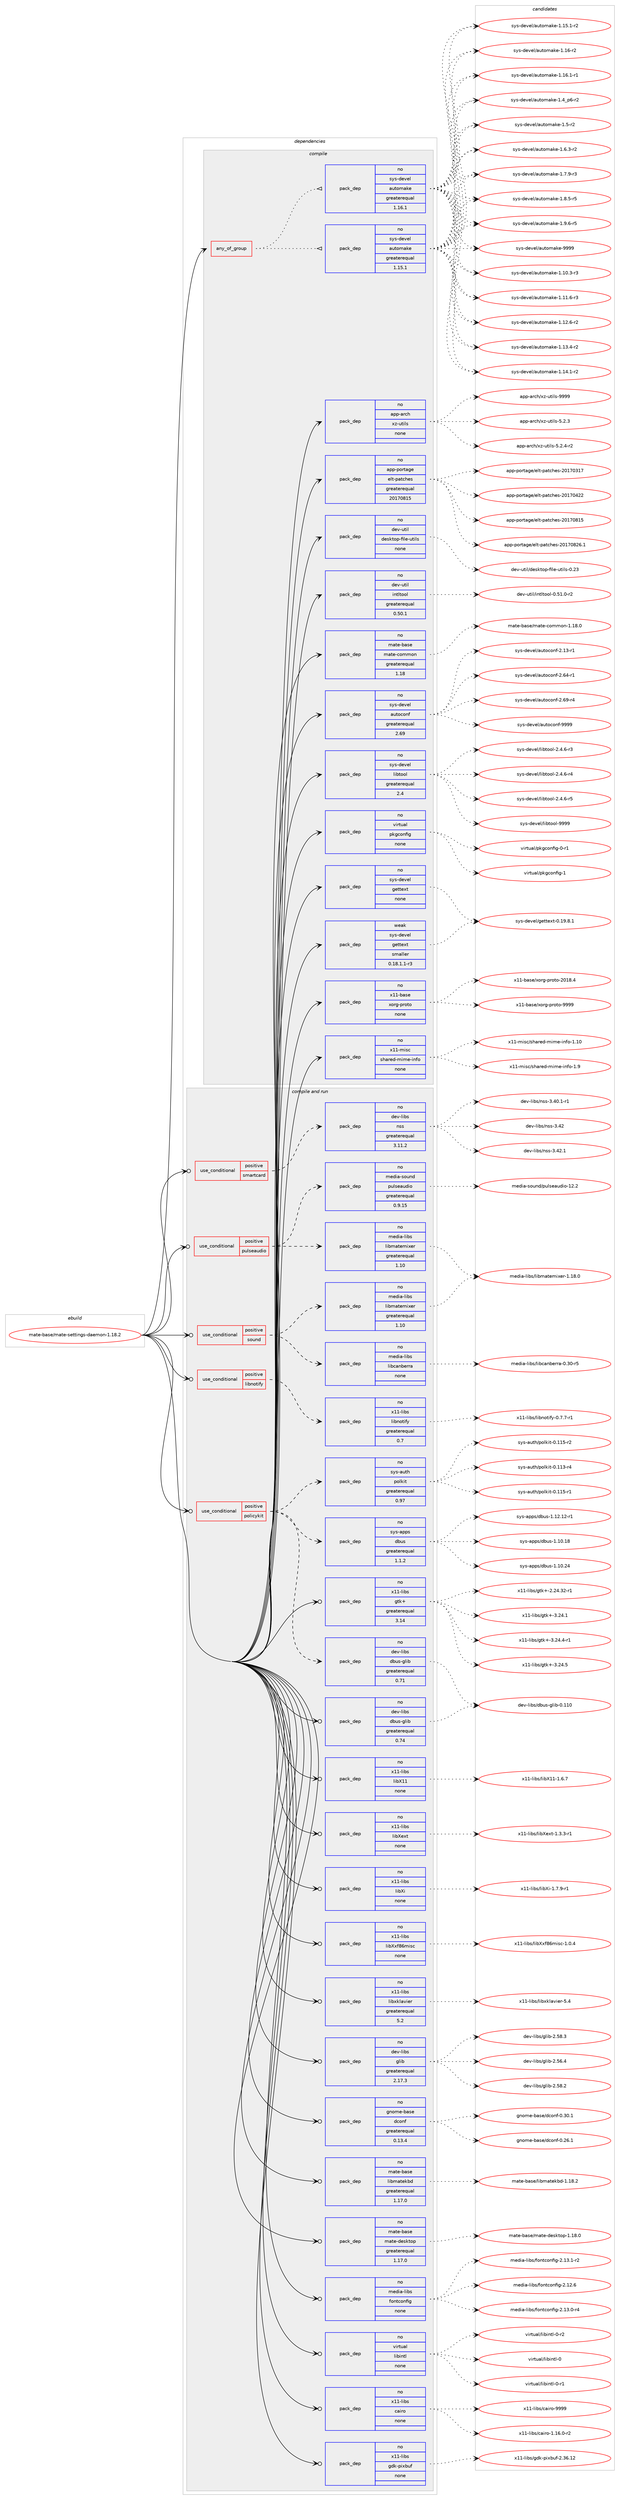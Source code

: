 digraph prolog {

# *************
# Graph options
# *************

newrank=true;
concentrate=true;
compound=true;
graph [rankdir=LR,fontname=Helvetica,fontsize=10,ranksep=1.5];#, ranksep=2.5, nodesep=0.2];
edge  [arrowhead=vee];
node  [fontname=Helvetica,fontsize=10];

# **********
# The ebuild
# **********

subgraph cluster_leftcol {
color=gray;
rank=same;
label=<<i>ebuild</i>>;
id [label="mate-base/mate-settings-daemon-1.18.2", color=red, width=4, href="../mate-base/mate-settings-daemon-1.18.2.svg"];
}

# ****************
# The dependencies
# ****************

subgraph cluster_midcol {
color=gray;
label=<<i>dependencies</i>>;
subgraph cluster_compile {
fillcolor="#eeeeee";
style=filled;
label=<<i>compile</i>>;
subgraph any24504 {
dependency1598183 [label=<<TABLE BORDER="0" CELLBORDER="1" CELLSPACING="0" CELLPADDING="4"><TR><TD CELLPADDING="10">any_of_group</TD></TR></TABLE>>, shape=none, color=red];subgraph pack1141553 {
dependency1598184 [label=<<TABLE BORDER="0" CELLBORDER="1" CELLSPACING="0" CELLPADDING="4" WIDTH="220"><TR><TD ROWSPAN="6" CELLPADDING="30">pack_dep</TD></TR><TR><TD WIDTH="110">no</TD></TR><TR><TD>sys-devel</TD></TR><TR><TD>automake</TD></TR><TR><TD>greaterequal</TD></TR><TR><TD>1.16.1</TD></TR></TABLE>>, shape=none, color=blue];
}
dependency1598183:e -> dependency1598184:w [weight=20,style="dotted",arrowhead="oinv"];
subgraph pack1141554 {
dependency1598185 [label=<<TABLE BORDER="0" CELLBORDER="1" CELLSPACING="0" CELLPADDING="4" WIDTH="220"><TR><TD ROWSPAN="6" CELLPADDING="30">pack_dep</TD></TR><TR><TD WIDTH="110">no</TD></TR><TR><TD>sys-devel</TD></TR><TR><TD>automake</TD></TR><TR><TD>greaterequal</TD></TR><TR><TD>1.15.1</TD></TR></TABLE>>, shape=none, color=blue];
}
dependency1598183:e -> dependency1598185:w [weight=20,style="dotted",arrowhead="oinv"];
}
id:e -> dependency1598183:w [weight=20,style="solid",arrowhead="vee"];
subgraph pack1141555 {
dependency1598186 [label=<<TABLE BORDER="0" CELLBORDER="1" CELLSPACING="0" CELLPADDING="4" WIDTH="220"><TR><TD ROWSPAN="6" CELLPADDING="30">pack_dep</TD></TR><TR><TD WIDTH="110">no</TD></TR><TR><TD>app-arch</TD></TR><TR><TD>xz-utils</TD></TR><TR><TD>none</TD></TR><TR><TD></TD></TR></TABLE>>, shape=none, color=blue];
}
id:e -> dependency1598186:w [weight=20,style="solid",arrowhead="vee"];
subgraph pack1141556 {
dependency1598187 [label=<<TABLE BORDER="0" CELLBORDER="1" CELLSPACING="0" CELLPADDING="4" WIDTH="220"><TR><TD ROWSPAN="6" CELLPADDING="30">pack_dep</TD></TR><TR><TD WIDTH="110">no</TD></TR><TR><TD>app-portage</TD></TR><TR><TD>elt-patches</TD></TR><TR><TD>greaterequal</TD></TR><TR><TD>20170815</TD></TR></TABLE>>, shape=none, color=blue];
}
id:e -> dependency1598187:w [weight=20,style="solid",arrowhead="vee"];
subgraph pack1141557 {
dependency1598188 [label=<<TABLE BORDER="0" CELLBORDER="1" CELLSPACING="0" CELLPADDING="4" WIDTH="220"><TR><TD ROWSPAN="6" CELLPADDING="30">pack_dep</TD></TR><TR><TD WIDTH="110">no</TD></TR><TR><TD>dev-util</TD></TR><TR><TD>desktop-file-utils</TD></TR><TR><TD>none</TD></TR><TR><TD></TD></TR></TABLE>>, shape=none, color=blue];
}
id:e -> dependency1598188:w [weight=20,style="solid",arrowhead="vee"];
subgraph pack1141558 {
dependency1598189 [label=<<TABLE BORDER="0" CELLBORDER="1" CELLSPACING="0" CELLPADDING="4" WIDTH="220"><TR><TD ROWSPAN="6" CELLPADDING="30">pack_dep</TD></TR><TR><TD WIDTH="110">no</TD></TR><TR><TD>dev-util</TD></TR><TR><TD>intltool</TD></TR><TR><TD>greaterequal</TD></TR><TR><TD>0.50.1</TD></TR></TABLE>>, shape=none, color=blue];
}
id:e -> dependency1598189:w [weight=20,style="solid",arrowhead="vee"];
subgraph pack1141559 {
dependency1598190 [label=<<TABLE BORDER="0" CELLBORDER="1" CELLSPACING="0" CELLPADDING="4" WIDTH="220"><TR><TD ROWSPAN="6" CELLPADDING="30">pack_dep</TD></TR><TR><TD WIDTH="110">no</TD></TR><TR><TD>mate-base</TD></TR><TR><TD>mate-common</TD></TR><TR><TD>greaterequal</TD></TR><TR><TD>1.18</TD></TR></TABLE>>, shape=none, color=blue];
}
id:e -> dependency1598190:w [weight=20,style="solid",arrowhead="vee"];
subgraph pack1141560 {
dependency1598191 [label=<<TABLE BORDER="0" CELLBORDER="1" CELLSPACING="0" CELLPADDING="4" WIDTH="220"><TR><TD ROWSPAN="6" CELLPADDING="30">pack_dep</TD></TR><TR><TD WIDTH="110">no</TD></TR><TR><TD>sys-devel</TD></TR><TR><TD>autoconf</TD></TR><TR><TD>greaterequal</TD></TR><TR><TD>2.69</TD></TR></TABLE>>, shape=none, color=blue];
}
id:e -> dependency1598191:w [weight=20,style="solid",arrowhead="vee"];
subgraph pack1141561 {
dependency1598192 [label=<<TABLE BORDER="0" CELLBORDER="1" CELLSPACING="0" CELLPADDING="4" WIDTH="220"><TR><TD ROWSPAN="6" CELLPADDING="30">pack_dep</TD></TR><TR><TD WIDTH="110">no</TD></TR><TR><TD>sys-devel</TD></TR><TR><TD>gettext</TD></TR><TR><TD>none</TD></TR><TR><TD></TD></TR></TABLE>>, shape=none, color=blue];
}
id:e -> dependency1598192:w [weight=20,style="solid",arrowhead="vee"];
subgraph pack1141562 {
dependency1598193 [label=<<TABLE BORDER="0" CELLBORDER="1" CELLSPACING="0" CELLPADDING="4" WIDTH="220"><TR><TD ROWSPAN="6" CELLPADDING="30">pack_dep</TD></TR><TR><TD WIDTH="110">no</TD></TR><TR><TD>sys-devel</TD></TR><TR><TD>libtool</TD></TR><TR><TD>greaterequal</TD></TR><TR><TD>2.4</TD></TR></TABLE>>, shape=none, color=blue];
}
id:e -> dependency1598193:w [weight=20,style="solid",arrowhead="vee"];
subgraph pack1141563 {
dependency1598194 [label=<<TABLE BORDER="0" CELLBORDER="1" CELLSPACING="0" CELLPADDING="4" WIDTH="220"><TR><TD ROWSPAN="6" CELLPADDING="30">pack_dep</TD></TR><TR><TD WIDTH="110">no</TD></TR><TR><TD>virtual</TD></TR><TR><TD>pkgconfig</TD></TR><TR><TD>none</TD></TR><TR><TD></TD></TR></TABLE>>, shape=none, color=blue];
}
id:e -> dependency1598194:w [weight=20,style="solid",arrowhead="vee"];
subgraph pack1141564 {
dependency1598195 [label=<<TABLE BORDER="0" CELLBORDER="1" CELLSPACING="0" CELLPADDING="4" WIDTH="220"><TR><TD ROWSPAN="6" CELLPADDING="30">pack_dep</TD></TR><TR><TD WIDTH="110">no</TD></TR><TR><TD>x11-base</TD></TR><TR><TD>xorg-proto</TD></TR><TR><TD>none</TD></TR><TR><TD></TD></TR></TABLE>>, shape=none, color=blue];
}
id:e -> dependency1598195:w [weight=20,style="solid",arrowhead="vee"];
subgraph pack1141565 {
dependency1598196 [label=<<TABLE BORDER="0" CELLBORDER="1" CELLSPACING="0" CELLPADDING="4" WIDTH="220"><TR><TD ROWSPAN="6" CELLPADDING="30">pack_dep</TD></TR><TR><TD WIDTH="110">no</TD></TR><TR><TD>x11-misc</TD></TR><TR><TD>shared-mime-info</TD></TR><TR><TD>none</TD></TR><TR><TD></TD></TR></TABLE>>, shape=none, color=blue];
}
id:e -> dependency1598196:w [weight=20,style="solid",arrowhead="vee"];
subgraph pack1141566 {
dependency1598197 [label=<<TABLE BORDER="0" CELLBORDER="1" CELLSPACING="0" CELLPADDING="4" WIDTH="220"><TR><TD ROWSPAN="6" CELLPADDING="30">pack_dep</TD></TR><TR><TD WIDTH="110">weak</TD></TR><TR><TD>sys-devel</TD></TR><TR><TD>gettext</TD></TR><TR><TD>smaller</TD></TR><TR><TD>0.18.1.1-r3</TD></TR></TABLE>>, shape=none, color=blue];
}
id:e -> dependency1598197:w [weight=20,style="solid",arrowhead="vee"];
}
subgraph cluster_compileandrun {
fillcolor="#eeeeee";
style=filled;
label=<<i>compile and run</i>>;
subgraph cond431480 {
dependency1598198 [label=<<TABLE BORDER="0" CELLBORDER="1" CELLSPACING="0" CELLPADDING="4"><TR><TD ROWSPAN="3" CELLPADDING="10">use_conditional</TD></TR><TR><TD>positive</TD></TR><TR><TD>libnotify</TD></TR></TABLE>>, shape=none, color=red];
subgraph pack1141567 {
dependency1598199 [label=<<TABLE BORDER="0" CELLBORDER="1" CELLSPACING="0" CELLPADDING="4" WIDTH="220"><TR><TD ROWSPAN="6" CELLPADDING="30">pack_dep</TD></TR><TR><TD WIDTH="110">no</TD></TR><TR><TD>x11-libs</TD></TR><TR><TD>libnotify</TD></TR><TR><TD>greaterequal</TD></TR><TR><TD>0.7</TD></TR></TABLE>>, shape=none, color=blue];
}
dependency1598198:e -> dependency1598199:w [weight=20,style="dashed",arrowhead="vee"];
}
id:e -> dependency1598198:w [weight=20,style="solid",arrowhead="odotvee"];
subgraph cond431481 {
dependency1598200 [label=<<TABLE BORDER="0" CELLBORDER="1" CELLSPACING="0" CELLPADDING="4"><TR><TD ROWSPAN="3" CELLPADDING="10">use_conditional</TD></TR><TR><TD>positive</TD></TR><TR><TD>policykit</TD></TR></TABLE>>, shape=none, color=red];
subgraph pack1141568 {
dependency1598201 [label=<<TABLE BORDER="0" CELLBORDER="1" CELLSPACING="0" CELLPADDING="4" WIDTH="220"><TR><TD ROWSPAN="6" CELLPADDING="30">pack_dep</TD></TR><TR><TD WIDTH="110">no</TD></TR><TR><TD>dev-libs</TD></TR><TR><TD>dbus-glib</TD></TR><TR><TD>greaterequal</TD></TR><TR><TD>0.71</TD></TR></TABLE>>, shape=none, color=blue];
}
dependency1598200:e -> dependency1598201:w [weight=20,style="dashed",arrowhead="vee"];
subgraph pack1141569 {
dependency1598202 [label=<<TABLE BORDER="0" CELLBORDER="1" CELLSPACING="0" CELLPADDING="4" WIDTH="220"><TR><TD ROWSPAN="6" CELLPADDING="30">pack_dep</TD></TR><TR><TD WIDTH="110">no</TD></TR><TR><TD>sys-apps</TD></TR><TR><TD>dbus</TD></TR><TR><TD>greaterequal</TD></TR><TR><TD>1.1.2</TD></TR></TABLE>>, shape=none, color=blue];
}
dependency1598200:e -> dependency1598202:w [weight=20,style="dashed",arrowhead="vee"];
subgraph pack1141570 {
dependency1598203 [label=<<TABLE BORDER="0" CELLBORDER="1" CELLSPACING="0" CELLPADDING="4" WIDTH="220"><TR><TD ROWSPAN="6" CELLPADDING="30">pack_dep</TD></TR><TR><TD WIDTH="110">no</TD></TR><TR><TD>sys-auth</TD></TR><TR><TD>polkit</TD></TR><TR><TD>greaterequal</TD></TR><TR><TD>0.97</TD></TR></TABLE>>, shape=none, color=blue];
}
dependency1598200:e -> dependency1598203:w [weight=20,style="dashed",arrowhead="vee"];
}
id:e -> dependency1598200:w [weight=20,style="solid",arrowhead="odotvee"];
subgraph cond431482 {
dependency1598204 [label=<<TABLE BORDER="0" CELLBORDER="1" CELLSPACING="0" CELLPADDING="4"><TR><TD ROWSPAN="3" CELLPADDING="10">use_conditional</TD></TR><TR><TD>positive</TD></TR><TR><TD>pulseaudio</TD></TR></TABLE>>, shape=none, color=red];
subgraph pack1141571 {
dependency1598205 [label=<<TABLE BORDER="0" CELLBORDER="1" CELLSPACING="0" CELLPADDING="4" WIDTH="220"><TR><TD ROWSPAN="6" CELLPADDING="30">pack_dep</TD></TR><TR><TD WIDTH="110">no</TD></TR><TR><TD>media-libs</TD></TR><TR><TD>libmatemixer</TD></TR><TR><TD>greaterequal</TD></TR><TR><TD>1.10</TD></TR></TABLE>>, shape=none, color=blue];
}
dependency1598204:e -> dependency1598205:w [weight=20,style="dashed",arrowhead="vee"];
subgraph pack1141572 {
dependency1598206 [label=<<TABLE BORDER="0" CELLBORDER="1" CELLSPACING="0" CELLPADDING="4" WIDTH="220"><TR><TD ROWSPAN="6" CELLPADDING="30">pack_dep</TD></TR><TR><TD WIDTH="110">no</TD></TR><TR><TD>media-sound</TD></TR><TR><TD>pulseaudio</TD></TR><TR><TD>greaterequal</TD></TR><TR><TD>0.9.15</TD></TR></TABLE>>, shape=none, color=blue];
}
dependency1598204:e -> dependency1598206:w [weight=20,style="dashed",arrowhead="vee"];
}
id:e -> dependency1598204:w [weight=20,style="solid",arrowhead="odotvee"];
subgraph cond431483 {
dependency1598207 [label=<<TABLE BORDER="0" CELLBORDER="1" CELLSPACING="0" CELLPADDING="4"><TR><TD ROWSPAN="3" CELLPADDING="10">use_conditional</TD></TR><TR><TD>positive</TD></TR><TR><TD>smartcard</TD></TR></TABLE>>, shape=none, color=red];
subgraph pack1141573 {
dependency1598208 [label=<<TABLE BORDER="0" CELLBORDER="1" CELLSPACING="0" CELLPADDING="4" WIDTH="220"><TR><TD ROWSPAN="6" CELLPADDING="30">pack_dep</TD></TR><TR><TD WIDTH="110">no</TD></TR><TR><TD>dev-libs</TD></TR><TR><TD>nss</TD></TR><TR><TD>greaterequal</TD></TR><TR><TD>3.11.2</TD></TR></TABLE>>, shape=none, color=blue];
}
dependency1598207:e -> dependency1598208:w [weight=20,style="dashed",arrowhead="vee"];
}
id:e -> dependency1598207:w [weight=20,style="solid",arrowhead="odotvee"];
subgraph cond431484 {
dependency1598209 [label=<<TABLE BORDER="0" CELLBORDER="1" CELLSPACING="0" CELLPADDING="4"><TR><TD ROWSPAN="3" CELLPADDING="10">use_conditional</TD></TR><TR><TD>positive</TD></TR><TR><TD>sound</TD></TR></TABLE>>, shape=none, color=red];
subgraph pack1141574 {
dependency1598210 [label=<<TABLE BORDER="0" CELLBORDER="1" CELLSPACING="0" CELLPADDING="4" WIDTH="220"><TR><TD ROWSPAN="6" CELLPADDING="30">pack_dep</TD></TR><TR><TD WIDTH="110">no</TD></TR><TR><TD>media-libs</TD></TR><TR><TD>libmatemixer</TD></TR><TR><TD>greaterequal</TD></TR><TR><TD>1.10</TD></TR></TABLE>>, shape=none, color=blue];
}
dependency1598209:e -> dependency1598210:w [weight=20,style="dashed",arrowhead="vee"];
subgraph pack1141575 {
dependency1598211 [label=<<TABLE BORDER="0" CELLBORDER="1" CELLSPACING="0" CELLPADDING="4" WIDTH="220"><TR><TD ROWSPAN="6" CELLPADDING="30">pack_dep</TD></TR><TR><TD WIDTH="110">no</TD></TR><TR><TD>media-libs</TD></TR><TR><TD>libcanberra</TD></TR><TR><TD>none</TD></TR><TR><TD></TD></TR></TABLE>>, shape=none, color=blue];
}
dependency1598209:e -> dependency1598211:w [weight=20,style="dashed",arrowhead="vee"];
}
id:e -> dependency1598209:w [weight=20,style="solid",arrowhead="odotvee"];
subgraph pack1141576 {
dependency1598212 [label=<<TABLE BORDER="0" CELLBORDER="1" CELLSPACING="0" CELLPADDING="4" WIDTH="220"><TR><TD ROWSPAN="6" CELLPADDING="30">pack_dep</TD></TR><TR><TD WIDTH="110">no</TD></TR><TR><TD>dev-libs</TD></TR><TR><TD>dbus-glib</TD></TR><TR><TD>greaterequal</TD></TR><TR><TD>0.74</TD></TR></TABLE>>, shape=none, color=blue];
}
id:e -> dependency1598212:w [weight=20,style="solid",arrowhead="odotvee"];
subgraph pack1141577 {
dependency1598213 [label=<<TABLE BORDER="0" CELLBORDER="1" CELLSPACING="0" CELLPADDING="4" WIDTH="220"><TR><TD ROWSPAN="6" CELLPADDING="30">pack_dep</TD></TR><TR><TD WIDTH="110">no</TD></TR><TR><TD>dev-libs</TD></TR><TR><TD>glib</TD></TR><TR><TD>greaterequal</TD></TR><TR><TD>2.17.3</TD></TR></TABLE>>, shape=none, color=blue];
}
id:e -> dependency1598213:w [weight=20,style="solid",arrowhead="odotvee"];
subgraph pack1141578 {
dependency1598214 [label=<<TABLE BORDER="0" CELLBORDER="1" CELLSPACING="0" CELLPADDING="4" WIDTH="220"><TR><TD ROWSPAN="6" CELLPADDING="30">pack_dep</TD></TR><TR><TD WIDTH="110">no</TD></TR><TR><TD>gnome-base</TD></TR><TR><TD>dconf</TD></TR><TR><TD>greaterequal</TD></TR><TR><TD>0.13.4</TD></TR></TABLE>>, shape=none, color=blue];
}
id:e -> dependency1598214:w [weight=20,style="solid",arrowhead="odotvee"];
subgraph pack1141579 {
dependency1598215 [label=<<TABLE BORDER="0" CELLBORDER="1" CELLSPACING="0" CELLPADDING="4" WIDTH="220"><TR><TD ROWSPAN="6" CELLPADDING="30">pack_dep</TD></TR><TR><TD WIDTH="110">no</TD></TR><TR><TD>mate-base</TD></TR><TR><TD>libmatekbd</TD></TR><TR><TD>greaterequal</TD></TR><TR><TD>1.17.0</TD></TR></TABLE>>, shape=none, color=blue];
}
id:e -> dependency1598215:w [weight=20,style="solid",arrowhead="odotvee"];
subgraph pack1141580 {
dependency1598216 [label=<<TABLE BORDER="0" CELLBORDER="1" CELLSPACING="0" CELLPADDING="4" WIDTH="220"><TR><TD ROWSPAN="6" CELLPADDING="30">pack_dep</TD></TR><TR><TD WIDTH="110">no</TD></TR><TR><TD>mate-base</TD></TR><TR><TD>mate-desktop</TD></TR><TR><TD>greaterequal</TD></TR><TR><TD>1.17.0</TD></TR></TABLE>>, shape=none, color=blue];
}
id:e -> dependency1598216:w [weight=20,style="solid",arrowhead="odotvee"];
subgraph pack1141581 {
dependency1598217 [label=<<TABLE BORDER="0" CELLBORDER="1" CELLSPACING="0" CELLPADDING="4" WIDTH="220"><TR><TD ROWSPAN="6" CELLPADDING="30">pack_dep</TD></TR><TR><TD WIDTH="110">no</TD></TR><TR><TD>media-libs</TD></TR><TR><TD>fontconfig</TD></TR><TR><TD>none</TD></TR><TR><TD></TD></TR></TABLE>>, shape=none, color=blue];
}
id:e -> dependency1598217:w [weight=20,style="solid",arrowhead="odotvee"];
subgraph pack1141582 {
dependency1598218 [label=<<TABLE BORDER="0" CELLBORDER="1" CELLSPACING="0" CELLPADDING="4" WIDTH="220"><TR><TD ROWSPAN="6" CELLPADDING="30">pack_dep</TD></TR><TR><TD WIDTH="110">no</TD></TR><TR><TD>virtual</TD></TR><TR><TD>libintl</TD></TR><TR><TD>none</TD></TR><TR><TD></TD></TR></TABLE>>, shape=none, color=blue];
}
id:e -> dependency1598218:w [weight=20,style="solid",arrowhead="odotvee"];
subgraph pack1141583 {
dependency1598219 [label=<<TABLE BORDER="0" CELLBORDER="1" CELLSPACING="0" CELLPADDING="4" WIDTH="220"><TR><TD ROWSPAN="6" CELLPADDING="30">pack_dep</TD></TR><TR><TD WIDTH="110">no</TD></TR><TR><TD>x11-libs</TD></TR><TR><TD>cairo</TD></TR><TR><TD>none</TD></TR><TR><TD></TD></TR></TABLE>>, shape=none, color=blue];
}
id:e -> dependency1598219:w [weight=20,style="solid",arrowhead="odotvee"];
subgraph pack1141584 {
dependency1598220 [label=<<TABLE BORDER="0" CELLBORDER="1" CELLSPACING="0" CELLPADDING="4" WIDTH="220"><TR><TD ROWSPAN="6" CELLPADDING="30">pack_dep</TD></TR><TR><TD WIDTH="110">no</TD></TR><TR><TD>x11-libs</TD></TR><TR><TD>gdk-pixbuf</TD></TR><TR><TD>none</TD></TR><TR><TD></TD></TR></TABLE>>, shape=none, color=blue];
}
id:e -> dependency1598220:w [weight=20,style="solid",arrowhead="odotvee"];
subgraph pack1141585 {
dependency1598221 [label=<<TABLE BORDER="0" CELLBORDER="1" CELLSPACING="0" CELLPADDING="4" WIDTH="220"><TR><TD ROWSPAN="6" CELLPADDING="30">pack_dep</TD></TR><TR><TD WIDTH="110">no</TD></TR><TR><TD>x11-libs</TD></TR><TR><TD>gtk+</TD></TR><TR><TD>greaterequal</TD></TR><TR><TD>3.14</TD></TR></TABLE>>, shape=none, color=blue];
}
id:e -> dependency1598221:w [weight=20,style="solid",arrowhead="odotvee"];
subgraph pack1141586 {
dependency1598222 [label=<<TABLE BORDER="0" CELLBORDER="1" CELLSPACING="0" CELLPADDING="4" WIDTH="220"><TR><TD ROWSPAN="6" CELLPADDING="30">pack_dep</TD></TR><TR><TD WIDTH="110">no</TD></TR><TR><TD>x11-libs</TD></TR><TR><TD>libX11</TD></TR><TR><TD>none</TD></TR><TR><TD></TD></TR></TABLE>>, shape=none, color=blue];
}
id:e -> dependency1598222:w [weight=20,style="solid",arrowhead="odotvee"];
subgraph pack1141587 {
dependency1598223 [label=<<TABLE BORDER="0" CELLBORDER="1" CELLSPACING="0" CELLPADDING="4" WIDTH="220"><TR><TD ROWSPAN="6" CELLPADDING="30">pack_dep</TD></TR><TR><TD WIDTH="110">no</TD></TR><TR><TD>x11-libs</TD></TR><TR><TD>libXext</TD></TR><TR><TD>none</TD></TR><TR><TD></TD></TR></TABLE>>, shape=none, color=blue];
}
id:e -> dependency1598223:w [weight=20,style="solid",arrowhead="odotvee"];
subgraph pack1141588 {
dependency1598224 [label=<<TABLE BORDER="0" CELLBORDER="1" CELLSPACING="0" CELLPADDING="4" WIDTH="220"><TR><TD ROWSPAN="6" CELLPADDING="30">pack_dep</TD></TR><TR><TD WIDTH="110">no</TD></TR><TR><TD>x11-libs</TD></TR><TR><TD>libXi</TD></TR><TR><TD>none</TD></TR><TR><TD></TD></TR></TABLE>>, shape=none, color=blue];
}
id:e -> dependency1598224:w [weight=20,style="solid",arrowhead="odotvee"];
subgraph pack1141589 {
dependency1598225 [label=<<TABLE BORDER="0" CELLBORDER="1" CELLSPACING="0" CELLPADDING="4" WIDTH="220"><TR><TD ROWSPAN="6" CELLPADDING="30">pack_dep</TD></TR><TR><TD WIDTH="110">no</TD></TR><TR><TD>x11-libs</TD></TR><TR><TD>libXxf86misc</TD></TR><TR><TD>none</TD></TR><TR><TD></TD></TR></TABLE>>, shape=none, color=blue];
}
id:e -> dependency1598225:w [weight=20,style="solid",arrowhead="odotvee"];
subgraph pack1141590 {
dependency1598226 [label=<<TABLE BORDER="0" CELLBORDER="1" CELLSPACING="0" CELLPADDING="4" WIDTH="220"><TR><TD ROWSPAN="6" CELLPADDING="30">pack_dep</TD></TR><TR><TD WIDTH="110">no</TD></TR><TR><TD>x11-libs</TD></TR><TR><TD>libxklavier</TD></TR><TR><TD>greaterequal</TD></TR><TR><TD>5.2</TD></TR></TABLE>>, shape=none, color=blue];
}
id:e -> dependency1598226:w [weight=20,style="solid",arrowhead="odotvee"];
}
subgraph cluster_run {
fillcolor="#eeeeee";
style=filled;
label=<<i>run</i>>;
}
}

# **************
# The candidates
# **************

subgraph cluster_choices {
rank=same;
color=gray;
label=<<i>candidates</i>>;

subgraph choice1141553 {
color=black;
nodesep=1;
choice11512111545100101118101108479711711611110997107101454946494846514511451 [label="sys-devel/automake-1.10.3-r3", color=red, width=4,href="../sys-devel/automake-1.10.3-r3.svg"];
choice11512111545100101118101108479711711611110997107101454946494946544511451 [label="sys-devel/automake-1.11.6-r3", color=red, width=4,href="../sys-devel/automake-1.11.6-r3.svg"];
choice11512111545100101118101108479711711611110997107101454946495046544511450 [label="sys-devel/automake-1.12.6-r2", color=red, width=4,href="../sys-devel/automake-1.12.6-r2.svg"];
choice11512111545100101118101108479711711611110997107101454946495146524511450 [label="sys-devel/automake-1.13.4-r2", color=red, width=4,href="../sys-devel/automake-1.13.4-r2.svg"];
choice11512111545100101118101108479711711611110997107101454946495246494511450 [label="sys-devel/automake-1.14.1-r2", color=red, width=4,href="../sys-devel/automake-1.14.1-r2.svg"];
choice11512111545100101118101108479711711611110997107101454946495346494511450 [label="sys-devel/automake-1.15.1-r2", color=red, width=4,href="../sys-devel/automake-1.15.1-r2.svg"];
choice1151211154510010111810110847971171161111099710710145494649544511450 [label="sys-devel/automake-1.16-r2", color=red, width=4,href="../sys-devel/automake-1.16-r2.svg"];
choice11512111545100101118101108479711711611110997107101454946495446494511449 [label="sys-devel/automake-1.16.1-r1", color=red, width=4,href="../sys-devel/automake-1.16.1-r1.svg"];
choice115121115451001011181011084797117116111109971071014549465295112544511450 [label="sys-devel/automake-1.4_p6-r2", color=red, width=4,href="../sys-devel/automake-1.4_p6-r2.svg"];
choice11512111545100101118101108479711711611110997107101454946534511450 [label="sys-devel/automake-1.5-r2", color=red, width=4,href="../sys-devel/automake-1.5-r2.svg"];
choice115121115451001011181011084797117116111109971071014549465446514511450 [label="sys-devel/automake-1.6.3-r2", color=red, width=4,href="../sys-devel/automake-1.6.3-r2.svg"];
choice115121115451001011181011084797117116111109971071014549465546574511451 [label="sys-devel/automake-1.7.9-r3", color=red, width=4,href="../sys-devel/automake-1.7.9-r3.svg"];
choice115121115451001011181011084797117116111109971071014549465646534511453 [label="sys-devel/automake-1.8.5-r5", color=red, width=4,href="../sys-devel/automake-1.8.5-r5.svg"];
choice115121115451001011181011084797117116111109971071014549465746544511453 [label="sys-devel/automake-1.9.6-r5", color=red, width=4,href="../sys-devel/automake-1.9.6-r5.svg"];
choice115121115451001011181011084797117116111109971071014557575757 [label="sys-devel/automake-9999", color=red, width=4,href="../sys-devel/automake-9999.svg"];
dependency1598184:e -> choice11512111545100101118101108479711711611110997107101454946494846514511451:w [style=dotted,weight="100"];
dependency1598184:e -> choice11512111545100101118101108479711711611110997107101454946494946544511451:w [style=dotted,weight="100"];
dependency1598184:e -> choice11512111545100101118101108479711711611110997107101454946495046544511450:w [style=dotted,weight="100"];
dependency1598184:e -> choice11512111545100101118101108479711711611110997107101454946495146524511450:w [style=dotted,weight="100"];
dependency1598184:e -> choice11512111545100101118101108479711711611110997107101454946495246494511450:w [style=dotted,weight="100"];
dependency1598184:e -> choice11512111545100101118101108479711711611110997107101454946495346494511450:w [style=dotted,weight="100"];
dependency1598184:e -> choice1151211154510010111810110847971171161111099710710145494649544511450:w [style=dotted,weight="100"];
dependency1598184:e -> choice11512111545100101118101108479711711611110997107101454946495446494511449:w [style=dotted,weight="100"];
dependency1598184:e -> choice115121115451001011181011084797117116111109971071014549465295112544511450:w [style=dotted,weight="100"];
dependency1598184:e -> choice11512111545100101118101108479711711611110997107101454946534511450:w [style=dotted,weight="100"];
dependency1598184:e -> choice115121115451001011181011084797117116111109971071014549465446514511450:w [style=dotted,weight="100"];
dependency1598184:e -> choice115121115451001011181011084797117116111109971071014549465546574511451:w [style=dotted,weight="100"];
dependency1598184:e -> choice115121115451001011181011084797117116111109971071014549465646534511453:w [style=dotted,weight="100"];
dependency1598184:e -> choice115121115451001011181011084797117116111109971071014549465746544511453:w [style=dotted,weight="100"];
dependency1598184:e -> choice115121115451001011181011084797117116111109971071014557575757:w [style=dotted,weight="100"];
}
subgraph choice1141554 {
color=black;
nodesep=1;
choice11512111545100101118101108479711711611110997107101454946494846514511451 [label="sys-devel/automake-1.10.3-r3", color=red, width=4,href="../sys-devel/automake-1.10.3-r3.svg"];
choice11512111545100101118101108479711711611110997107101454946494946544511451 [label="sys-devel/automake-1.11.6-r3", color=red, width=4,href="../sys-devel/automake-1.11.6-r3.svg"];
choice11512111545100101118101108479711711611110997107101454946495046544511450 [label="sys-devel/automake-1.12.6-r2", color=red, width=4,href="../sys-devel/automake-1.12.6-r2.svg"];
choice11512111545100101118101108479711711611110997107101454946495146524511450 [label="sys-devel/automake-1.13.4-r2", color=red, width=4,href="../sys-devel/automake-1.13.4-r2.svg"];
choice11512111545100101118101108479711711611110997107101454946495246494511450 [label="sys-devel/automake-1.14.1-r2", color=red, width=4,href="../sys-devel/automake-1.14.1-r2.svg"];
choice11512111545100101118101108479711711611110997107101454946495346494511450 [label="sys-devel/automake-1.15.1-r2", color=red, width=4,href="../sys-devel/automake-1.15.1-r2.svg"];
choice1151211154510010111810110847971171161111099710710145494649544511450 [label="sys-devel/automake-1.16-r2", color=red, width=4,href="../sys-devel/automake-1.16-r2.svg"];
choice11512111545100101118101108479711711611110997107101454946495446494511449 [label="sys-devel/automake-1.16.1-r1", color=red, width=4,href="../sys-devel/automake-1.16.1-r1.svg"];
choice115121115451001011181011084797117116111109971071014549465295112544511450 [label="sys-devel/automake-1.4_p6-r2", color=red, width=4,href="../sys-devel/automake-1.4_p6-r2.svg"];
choice11512111545100101118101108479711711611110997107101454946534511450 [label="sys-devel/automake-1.5-r2", color=red, width=4,href="../sys-devel/automake-1.5-r2.svg"];
choice115121115451001011181011084797117116111109971071014549465446514511450 [label="sys-devel/automake-1.6.3-r2", color=red, width=4,href="../sys-devel/automake-1.6.3-r2.svg"];
choice115121115451001011181011084797117116111109971071014549465546574511451 [label="sys-devel/automake-1.7.9-r3", color=red, width=4,href="../sys-devel/automake-1.7.9-r3.svg"];
choice115121115451001011181011084797117116111109971071014549465646534511453 [label="sys-devel/automake-1.8.5-r5", color=red, width=4,href="../sys-devel/automake-1.8.5-r5.svg"];
choice115121115451001011181011084797117116111109971071014549465746544511453 [label="sys-devel/automake-1.9.6-r5", color=red, width=4,href="../sys-devel/automake-1.9.6-r5.svg"];
choice115121115451001011181011084797117116111109971071014557575757 [label="sys-devel/automake-9999", color=red, width=4,href="../sys-devel/automake-9999.svg"];
dependency1598185:e -> choice11512111545100101118101108479711711611110997107101454946494846514511451:w [style=dotted,weight="100"];
dependency1598185:e -> choice11512111545100101118101108479711711611110997107101454946494946544511451:w [style=dotted,weight="100"];
dependency1598185:e -> choice11512111545100101118101108479711711611110997107101454946495046544511450:w [style=dotted,weight="100"];
dependency1598185:e -> choice11512111545100101118101108479711711611110997107101454946495146524511450:w [style=dotted,weight="100"];
dependency1598185:e -> choice11512111545100101118101108479711711611110997107101454946495246494511450:w [style=dotted,weight="100"];
dependency1598185:e -> choice11512111545100101118101108479711711611110997107101454946495346494511450:w [style=dotted,weight="100"];
dependency1598185:e -> choice1151211154510010111810110847971171161111099710710145494649544511450:w [style=dotted,weight="100"];
dependency1598185:e -> choice11512111545100101118101108479711711611110997107101454946495446494511449:w [style=dotted,weight="100"];
dependency1598185:e -> choice115121115451001011181011084797117116111109971071014549465295112544511450:w [style=dotted,weight="100"];
dependency1598185:e -> choice11512111545100101118101108479711711611110997107101454946534511450:w [style=dotted,weight="100"];
dependency1598185:e -> choice115121115451001011181011084797117116111109971071014549465446514511450:w [style=dotted,weight="100"];
dependency1598185:e -> choice115121115451001011181011084797117116111109971071014549465546574511451:w [style=dotted,weight="100"];
dependency1598185:e -> choice115121115451001011181011084797117116111109971071014549465646534511453:w [style=dotted,weight="100"];
dependency1598185:e -> choice115121115451001011181011084797117116111109971071014549465746544511453:w [style=dotted,weight="100"];
dependency1598185:e -> choice115121115451001011181011084797117116111109971071014557575757:w [style=dotted,weight="100"];
}
subgraph choice1141555 {
color=black;
nodesep=1;
choice971121124597114991044712012245117116105108115455346504651 [label="app-arch/xz-utils-5.2.3", color=red, width=4,href="../app-arch/xz-utils-5.2.3.svg"];
choice9711211245971149910447120122451171161051081154553465046524511450 [label="app-arch/xz-utils-5.2.4-r2", color=red, width=4,href="../app-arch/xz-utils-5.2.4-r2.svg"];
choice9711211245971149910447120122451171161051081154557575757 [label="app-arch/xz-utils-9999", color=red, width=4,href="../app-arch/xz-utils-9999.svg"];
dependency1598186:e -> choice971121124597114991044712012245117116105108115455346504651:w [style=dotted,weight="100"];
dependency1598186:e -> choice9711211245971149910447120122451171161051081154553465046524511450:w [style=dotted,weight="100"];
dependency1598186:e -> choice9711211245971149910447120122451171161051081154557575757:w [style=dotted,weight="100"];
}
subgraph choice1141556 {
color=black;
nodesep=1;
choice97112112451121111141169710310147101108116451129711699104101115455048495548514955 [label="app-portage/elt-patches-20170317", color=red, width=4,href="../app-portage/elt-patches-20170317.svg"];
choice97112112451121111141169710310147101108116451129711699104101115455048495548525050 [label="app-portage/elt-patches-20170422", color=red, width=4,href="../app-portage/elt-patches-20170422.svg"];
choice97112112451121111141169710310147101108116451129711699104101115455048495548564953 [label="app-portage/elt-patches-20170815", color=red, width=4,href="../app-portage/elt-patches-20170815.svg"];
choice971121124511211111411697103101471011081164511297116991041011154550484955485650544649 [label="app-portage/elt-patches-20170826.1", color=red, width=4,href="../app-portage/elt-patches-20170826.1.svg"];
dependency1598187:e -> choice97112112451121111141169710310147101108116451129711699104101115455048495548514955:w [style=dotted,weight="100"];
dependency1598187:e -> choice97112112451121111141169710310147101108116451129711699104101115455048495548525050:w [style=dotted,weight="100"];
dependency1598187:e -> choice97112112451121111141169710310147101108116451129711699104101115455048495548564953:w [style=dotted,weight="100"];
dependency1598187:e -> choice971121124511211111411697103101471011081164511297116991041011154550484955485650544649:w [style=dotted,weight="100"];
}
subgraph choice1141557 {
color=black;
nodesep=1;
choice100101118451171161051084710010111510711611111245102105108101451171161051081154548465051 [label="dev-util/desktop-file-utils-0.23", color=red, width=4,href="../dev-util/desktop-file-utils-0.23.svg"];
dependency1598188:e -> choice100101118451171161051084710010111510711611111245102105108101451171161051081154548465051:w [style=dotted,weight="100"];
}
subgraph choice1141558 {
color=black;
nodesep=1;
choice1001011184511711610510847105110116108116111111108454846534946484511450 [label="dev-util/intltool-0.51.0-r2", color=red, width=4,href="../dev-util/intltool-0.51.0-r2.svg"];
dependency1598189:e -> choice1001011184511711610510847105110116108116111111108454846534946484511450:w [style=dotted,weight="100"];
}
subgraph choice1141559 {
color=black;
nodesep=1;
choice109971161014598971151014710997116101459911110910911111045494649564648 [label="mate-base/mate-common-1.18.0", color=red, width=4,href="../mate-base/mate-common-1.18.0.svg"];
dependency1598190:e -> choice109971161014598971151014710997116101459911110910911111045494649564648:w [style=dotted,weight="100"];
}
subgraph choice1141560 {
color=black;
nodesep=1;
choice1151211154510010111810110847971171161119911111010245504649514511449 [label="sys-devel/autoconf-2.13-r1", color=red, width=4,href="../sys-devel/autoconf-2.13-r1.svg"];
choice1151211154510010111810110847971171161119911111010245504654524511449 [label="sys-devel/autoconf-2.64-r1", color=red, width=4,href="../sys-devel/autoconf-2.64-r1.svg"];
choice1151211154510010111810110847971171161119911111010245504654574511452 [label="sys-devel/autoconf-2.69-r4", color=red, width=4,href="../sys-devel/autoconf-2.69-r4.svg"];
choice115121115451001011181011084797117116111991111101024557575757 [label="sys-devel/autoconf-9999", color=red, width=4,href="../sys-devel/autoconf-9999.svg"];
dependency1598191:e -> choice1151211154510010111810110847971171161119911111010245504649514511449:w [style=dotted,weight="100"];
dependency1598191:e -> choice1151211154510010111810110847971171161119911111010245504654524511449:w [style=dotted,weight="100"];
dependency1598191:e -> choice1151211154510010111810110847971171161119911111010245504654574511452:w [style=dotted,weight="100"];
dependency1598191:e -> choice115121115451001011181011084797117116111991111101024557575757:w [style=dotted,weight="100"];
}
subgraph choice1141561 {
color=black;
nodesep=1;
choice1151211154510010111810110847103101116116101120116454846495746564649 [label="sys-devel/gettext-0.19.8.1", color=red, width=4,href="../sys-devel/gettext-0.19.8.1.svg"];
dependency1598192:e -> choice1151211154510010111810110847103101116116101120116454846495746564649:w [style=dotted,weight="100"];
}
subgraph choice1141562 {
color=black;
nodesep=1;
choice1151211154510010111810110847108105981161111111084550465246544511451 [label="sys-devel/libtool-2.4.6-r3", color=red, width=4,href="../sys-devel/libtool-2.4.6-r3.svg"];
choice1151211154510010111810110847108105981161111111084550465246544511452 [label="sys-devel/libtool-2.4.6-r4", color=red, width=4,href="../sys-devel/libtool-2.4.6-r4.svg"];
choice1151211154510010111810110847108105981161111111084550465246544511453 [label="sys-devel/libtool-2.4.6-r5", color=red, width=4,href="../sys-devel/libtool-2.4.6-r5.svg"];
choice1151211154510010111810110847108105981161111111084557575757 [label="sys-devel/libtool-9999", color=red, width=4,href="../sys-devel/libtool-9999.svg"];
dependency1598193:e -> choice1151211154510010111810110847108105981161111111084550465246544511451:w [style=dotted,weight="100"];
dependency1598193:e -> choice1151211154510010111810110847108105981161111111084550465246544511452:w [style=dotted,weight="100"];
dependency1598193:e -> choice1151211154510010111810110847108105981161111111084550465246544511453:w [style=dotted,weight="100"];
dependency1598193:e -> choice1151211154510010111810110847108105981161111111084557575757:w [style=dotted,weight="100"];
}
subgraph choice1141563 {
color=black;
nodesep=1;
choice11810511411611797108471121071039911111010210510345484511449 [label="virtual/pkgconfig-0-r1", color=red, width=4,href="../virtual/pkgconfig-0-r1.svg"];
choice1181051141161179710847112107103991111101021051034549 [label="virtual/pkgconfig-1", color=red, width=4,href="../virtual/pkgconfig-1.svg"];
dependency1598194:e -> choice11810511411611797108471121071039911111010210510345484511449:w [style=dotted,weight="100"];
dependency1598194:e -> choice1181051141161179710847112107103991111101021051034549:w [style=dotted,weight="100"];
}
subgraph choice1141564 {
color=black;
nodesep=1;
choice1204949459897115101471201111141034511211411111611145504849564652 [label="x11-base/xorg-proto-2018.4", color=red, width=4,href="../x11-base/xorg-proto-2018.4.svg"];
choice120494945989711510147120111114103451121141111161114557575757 [label="x11-base/xorg-proto-9999", color=red, width=4,href="../x11-base/xorg-proto-9999.svg"];
dependency1598195:e -> choice1204949459897115101471201111141034511211411111611145504849564652:w [style=dotted,weight="100"];
dependency1598195:e -> choice120494945989711510147120111114103451121141111161114557575757:w [style=dotted,weight="100"];
}
subgraph choice1141565 {
color=black;
nodesep=1;
choice12049494510910511599471151049711410110045109105109101451051101021114549464948 [label="x11-misc/shared-mime-info-1.10", color=red, width=4,href="../x11-misc/shared-mime-info-1.10.svg"];
choice120494945109105115994711510497114101100451091051091014510511010211145494657 [label="x11-misc/shared-mime-info-1.9", color=red, width=4,href="../x11-misc/shared-mime-info-1.9.svg"];
dependency1598196:e -> choice12049494510910511599471151049711410110045109105109101451051101021114549464948:w [style=dotted,weight="100"];
dependency1598196:e -> choice120494945109105115994711510497114101100451091051091014510511010211145494657:w [style=dotted,weight="100"];
}
subgraph choice1141566 {
color=black;
nodesep=1;
choice1151211154510010111810110847103101116116101120116454846495746564649 [label="sys-devel/gettext-0.19.8.1", color=red, width=4,href="../sys-devel/gettext-0.19.8.1.svg"];
dependency1598197:e -> choice1151211154510010111810110847103101116116101120116454846495746564649:w [style=dotted,weight="100"];
}
subgraph choice1141567 {
color=black;
nodesep=1;
choice1204949451081059811547108105981101111161051021214548465546554511449 [label="x11-libs/libnotify-0.7.7-r1", color=red, width=4,href="../x11-libs/libnotify-0.7.7-r1.svg"];
dependency1598199:e -> choice1204949451081059811547108105981101111161051021214548465546554511449:w [style=dotted,weight="100"];
}
subgraph choice1141568 {
color=black;
nodesep=1;
choice100101118451081059811547100981171154510310810598454846494948 [label="dev-libs/dbus-glib-0.110", color=red, width=4,href="../dev-libs/dbus-glib-0.110.svg"];
dependency1598201:e -> choice100101118451081059811547100981171154510310810598454846494948:w [style=dotted,weight="100"];
}
subgraph choice1141569 {
color=black;
nodesep=1;
choice115121115459711211211547100981171154549464948464956 [label="sys-apps/dbus-1.10.18", color=red, width=4,href="../sys-apps/dbus-1.10.18.svg"];
choice115121115459711211211547100981171154549464948465052 [label="sys-apps/dbus-1.10.24", color=red, width=4,href="../sys-apps/dbus-1.10.24.svg"];
choice1151211154597112112115471009811711545494649504649504511449 [label="sys-apps/dbus-1.12.12-r1", color=red, width=4,href="../sys-apps/dbus-1.12.12-r1.svg"];
dependency1598202:e -> choice115121115459711211211547100981171154549464948464956:w [style=dotted,weight="100"];
dependency1598202:e -> choice115121115459711211211547100981171154549464948465052:w [style=dotted,weight="100"];
dependency1598202:e -> choice1151211154597112112115471009811711545494649504649504511449:w [style=dotted,weight="100"];
}
subgraph choice1141570 {
color=black;
nodesep=1;
choice1151211154597117116104471121111081071051164548464949514511452 [label="sys-auth/polkit-0.113-r4", color=red, width=4,href="../sys-auth/polkit-0.113-r4.svg"];
choice1151211154597117116104471121111081071051164548464949534511449 [label="sys-auth/polkit-0.115-r1", color=red, width=4,href="../sys-auth/polkit-0.115-r1.svg"];
choice1151211154597117116104471121111081071051164548464949534511450 [label="sys-auth/polkit-0.115-r2", color=red, width=4,href="../sys-auth/polkit-0.115-r2.svg"];
dependency1598203:e -> choice1151211154597117116104471121111081071051164548464949514511452:w [style=dotted,weight="100"];
dependency1598203:e -> choice1151211154597117116104471121111081071051164548464949534511449:w [style=dotted,weight="100"];
dependency1598203:e -> choice1151211154597117116104471121111081071051164548464949534511450:w [style=dotted,weight="100"];
}
subgraph choice1141571 {
color=black;
nodesep=1;
choice10910110010597451081059811547108105981099711610110910512010111445494649564648 [label="media-libs/libmatemixer-1.18.0", color=red, width=4,href="../media-libs/libmatemixer-1.18.0.svg"];
dependency1598205:e -> choice10910110010597451081059811547108105981099711610110910512010111445494649564648:w [style=dotted,weight="100"];
}
subgraph choice1141572 {
color=black;
nodesep=1;
choice109101100105974511511111711010047112117108115101971171001051114549504650 [label="media-sound/pulseaudio-12.2", color=red, width=4,href="../media-sound/pulseaudio-12.2.svg"];
dependency1598206:e -> choice109101100105974511511111711010047112117108115101971171001051114549504650:w [style=dotted,weight="100"];
}
subgraph choice1141573 {
color=black;
nodesep=1;
choice100101118451081059811547110115115455146524846494511449 [label="dev-libs/nss-3.40.1-r1", color=red, width=4,href="../dev-libs/nss-3.40.1-r1.svg"];
choice1001011184510810598115471101151154551465250 [label="dev-libs/nss-3.42", color=red, width=4,href="../dev-libs/nss-3.42.svg"];
choice10010111845108105981154711011511545514652504649 [label="dev-libs/nss-3.42.1", color=red, width=4,href="../dev-libs/nss-3.42.1.svg"];
dependency1598208:e -> choice100101118451081059811547110115115455146524846494511449:w [style=dotted,weight="100"];
dependency1598208:e -> choice1001011184510810598115471101151154551465250:w [style=dotted,weight="100"];
dependency1598208:e -> choice10010111845108105981154711011511545514652504649:w [style=dotted,weight="100"];
}
subgraph choice1141574 {
color=black;
nodesep=1;
choice10910110010597451081059811547108105981099711610110910512010111445494649564648 [label="media-libs/libmatemixer-1.18.0", color=red, width=4,href="../media-libs/libmatemixer-1.18.0.svg"];
dependency1598210:e -> choice10910110010597451081059811547108105981099711610110910512010111445494649564648:w [style=dotted,weight="100"];
}
subgraph choice1141575 {
color=black;
nodesep=1;
choice10910110010597451081059811547108105989997110981011141149745484651484511453 [label="media-libs/libcanberra-0.30-r5", color=red, width=4,href="../media-libs/libcanberra-0.30-r5.svg"];
dependency1598211:e -> choice10910110010597451081059811547108105989997110981011141149745484651484511453:w [style=dotted,weight="100"];
}
subgraph choice1141576 {
color=black;
nodesep=1;
choice100101118451081059811547100981171154510310810598454846494948 [label="dev-libs/dbus-glib-0.110", color=red, width=4,href="../dev-libs/dbus-glib-0.110.svg"];
dependency1598212:e -> choice100101118451081059811547100981171154510310810598454846494948:w [style=dotted,weight="100"];
}
subgraph choice1141577 {
color=black;
nodesep=1;
choice1001011184510810598115471031081059845504653544652 [label="dev-libs/glib-2.56.4", color=red, width=4,href="../dev-libs/glib-2.56.4.svg"];
choice1001011184510810598115471031081059845504653564650 [label="dev-libs/glib-2.58.2", color=red, width=4,href="../dev-libs/glib-2.58.2.svg"];
choice1001011184510810598115471031081059845504653564651 [label="dev-libs/glib-2.58.3", color=red, width=4,href="../dev-libs/glib-2.58.3.svg"];
dependency1598213:e -> choice1001011184510810598115471031081059845504653544652:w [style=dotted,weight="100"];
dependency1598213:e -> choice1001011184510810598115471031081059845504653564650:w [style=dotted,weight="100"];
dependency1598213:e -> choice1001011184510810598115471031081059845504653564651:w [style=dotted,weight="100"];
}
subgraph choice1141578 {
color=black;
nodesep=1;
choice103110111109101459897115101471009911111010245484650544649 [label="gnome-base/dconf-0.26.1", color=red, width=4,href="../gnome-base/dconf-0.26.1.svg"];
choice103110111109101459897115101471009911111010245484651484649 [label="gnome-base/dconf-0.30.1", color=red, width=4,href="../gnome-base/dconf-0.30.1.svg"];
dependency1598214:e -> choice103110111109101459897115101471009911111010245484650544649:w [style=dotted,weight="100"];
dependency1598214:e -> choice103110111109101459897115101471009911111010245484651484649:w [style=dotted,weight="100"];
}
subgraph choice1141579 {
color=black;
nodesep=1;
choice109971161014598971151014710810598109971161011079810045494649564650 [label="mate-base/libmatekbd-1.18.2", color=red, width=4,href="../mate-base/libmatekbd-1.18.2.svg"];
dependency1598215:e -> choice109971161014598971151014710810598109971161011079810045494649564650:w [style=dotted,weight="100"];
}
subgraph choice1141580 {
color=black;
nodesep=1;
choice1099711610145989711510147109971161014510010111510711611111245494649564648 [label="mate-base/mate-desktop-1.18.0", color=red, width=4,href="../mate-base/mate-desktop-1.18.0.svg"];
dependency1598216:e -> choice1099711610145989711510147109971161014510010111510711611111245494649564648:w [style=dotted,weight="100"];
}
subgraph choice1141581 {
color=black;
nodesep=1;
choice109101100105974510810598115471021111101169911111010210510345504649504654 [label="media-libs/fontconfig-2.12.6", color=red, width=4,href="../media-libs/fontconfig-2.12.6.svg"];
choice1091011001059745108105981154710211111011699111110102105103455046495146484511452 [label="media-libs/fontconfig-2.13.0-r4", color=red, width=4,href="../media-libs/fontconfig-2.13.0-r4.svg"];
choice1091011001059745108105981154710211111011699111110102105103455046495146494511450 [label="media-libs/fontconfig-2.13.1-r2", color=red, width=4,href="../media-libs/fontconfig-2.13.1-r2.svg"];
dependency1598217:e -> choice109101100105974510810598115471021111101169911111010210510345504649504654:w [style=dotted,weight="100"];
dependency1598217:e -> choice1091011001059745108105981154710211111011699111110102105103455046495146484511452:w [style=dotted,weight="100"];
dependency1598217:e -> choice1091011001059745108105981154710211111011699111110102105103455046495146494511450:w [style=dotted,weight="100"];
}
subgraph choice1141582 {
color=black;
nodesep=1;
choice1181051141161179710847108105981051101161084548 [label="virtual/libintl-0", color=red, width=4,href="../virtual/libintl-0.svg"];
choice11810511411611797108471081059810511011610845484511449 [label="virtual/libintl-0-r1", color=red, width=4,href="../virtual/libintl-0-r1.svg"];
choice11810511411611797108471081059810511011610845484511450 [label="virtual/libintl-0-r2", color=red, width=4,href="../virtual/libintl-0-r2.svg"];
dependency1598218:e -> choice1181051141161179710847108105981051101161084548:w [style=dotted,weight="100"];
dependency1598218:e -> choice11810511411611797108471081059810511011610845484511449:w [style=dotted,weight="100"];
dependency1598218:e -> choice11810511411611797108471081059810511011610845484511450:w [style=dotted,weight="100"];
}
subgraph choice1141583 {
color=black;
nodesep=1;
choice12049494510810598115479997105114111454946495446484511450 [label="x11-libs/cairo-1.16.0-r2", color=red, width=4,href="../x11-libs/cairo-1.16.0-r2.svg"];
choice120494945108105981154799971051141114557575757 [label="x11-libs/cairo-9999", color=red, width=4,href="../x11-libs/cairo-9999.svg"];
dependency1598219:e -> choice12049494510810598115479997105114111454946495446484511450:w [style=dotted,weight="100"];
dependency1598219:e -> choice120494945108105981154799971051141114557575757:w [style=dotted,weight="100"];
}
subgraph choice1141584 {
color=black;
nodesep=1;
choice120494945108105981154710310010745112105120981171024550465154464950 [label="x11-libs/gdk-pixbuf-2.36.12", color=red, width=4,href="../x11-libs/gdk-pixbuf-2.36.12.svg"];
dependency1598220:e -> choice120494945108105981154710310010745112105120981171024550465154464950:w [style=dotted,weight="100"];
}
subgraph choice1141585 {
color=black;
nodesep=1;
choice12049494510810598115471031161074345504650524651504511449 [label="x11-libs/gtk+-2.24.32-r1", color=red, width=4,href="../x11-libs/gtk+-2.24.32-r1.svg"];
choice12049494510810598115471031161074345514650524649 [label="x11-libs/gtk+-3.24.1", color=red, width=4,href="../x11-libs/gtk+-3.24.1.svg"];
choice120494945108105981154710311610743455146505246524511449 [label="x11-libs/gtk+-3.24.4-r1", color=red, width=4,href="../x11-libs/gtk+-3.24.4-r1.svg"];
choice12049494510810598115471031161074345514650524653 [label="x11-libs/gtk+-3.24.5", color=red, width=4,href="../x11-libs/gtk+-3.24.5.svg"];
dependency1598221:e -> choice12049494510810598115471031161074345504650524651504511449:w [style=dotted,weight="100"];
dependency1598221:e -> choice12049494510810598115471031161074345514650524649:w [style=dotted,weight="100"];
dependency1598221:e -> choice120494945108105981154710311610743455146505246524511449:w [style=dotted,weight="100"];
dependency1598221:e -> choice12049494510810598115471031161074345514650524653:w [style=dotted,weight="100"];
}
subgraph choice1141586 {
color=black;
nodesep=1;
choice120494945108105981154710810598884949454946544655 [label="x11-libs/libX11-1.6.7", color=red, width=4,href="../x11-libs/libX11-1.6.7.svg"];
dependency1598222:e -> choice120494945108105981154710810598884949454946544655:w [style=dotted,weight="100"];
}
subgraph choice1141587 {
color=black;
nodesep=1;
choice120494945108105981154710810598881011201164549465146514511449 [label="x11-libs/libXext-1.3.3-r1", color=red, width=4,href="../x11-libs/libXext-1.3.3-r1.svg"];
dependency1598223:e -> choice120494945108105981154710810598881011201164549465146514511449:w [style=dotted,weight="100"];
}
subgraph choice1141588 {
color=black;
nodesep=1;
choice120494945108105981154710810598881054549465546574511449 [label="x11-libs/libXi-1.7.9-r1", color=red, width=4,href="../x11-libs/libXi-1.7.9-r1.svg"];
dependency1598224:e -> choice120494945108105981154710810598881054549465546574511449:w [style=dotted,weight="100"];
}
subgraph choice1141589 {
color=black;
nodesep=1;
choice12049494510810598115471081059888120102565410910511599454946484652 [label="x11-libs/libXxf86misc-1.0.4", color=red, width=4,href="../x11-libs/libXxf86misc-1.0.4.svg"];
dependency1598225:e -> choice12049494510810598115471081059888120102565410910511599454946484652:w [style=dotted,weight="100"];
}
subgraph choice1141590 {
color=black;
nodesep=1;
choice1204949451081059811547108105981201071089711810510111445534652 [label="x11-libs/libxklavier-5.4", color=red, width=4,href="../x11-libs/libxklavier-5.4.svg"];
dependency1598226:e -> choice1204949451081059811547108105981201071089711810510111445534652:w [style=dotted,weight="100"];
}
}

}
